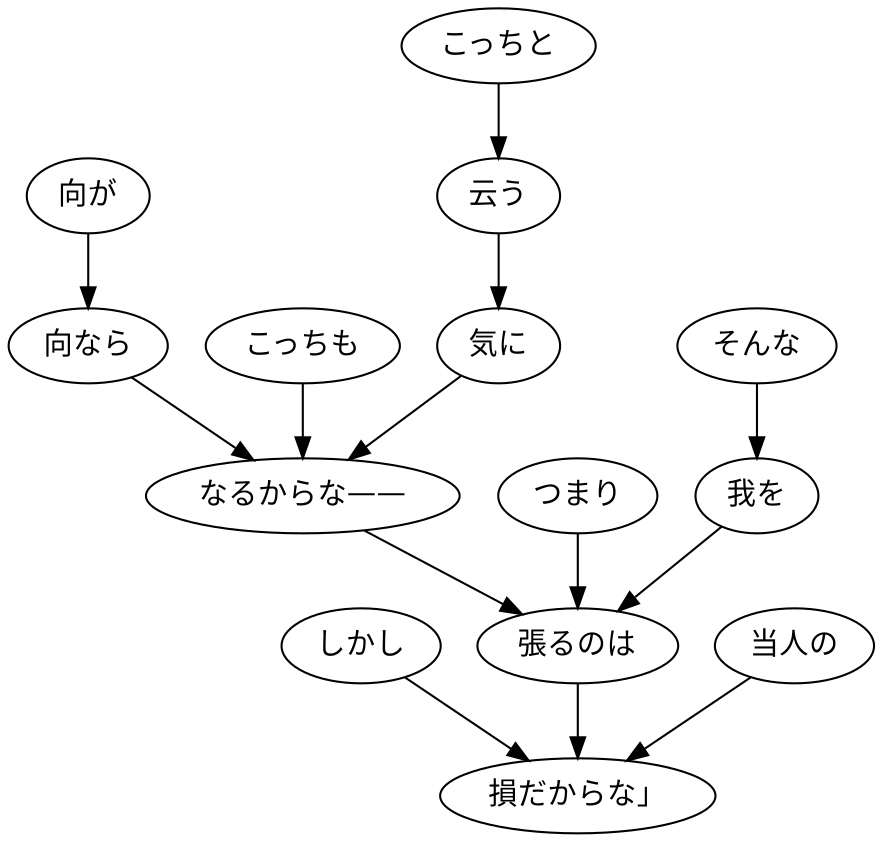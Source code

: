 digraph graph2162 {
	node0 [label="しかし"];
	node1 [label="向が"];
	node2 [label="向なら"];
	node3 [label="こっちも"];
	node4 [label="こっちと"];
	node5 [label="云う"];
	node6 [label="気に"];
	node7 [label="なるからな——"];
	node8 [label="つまり"];
	node9 [label="そんな"];
	node10 [label="我を"];
	node11 [label="張るのは"];
	node12 [label="当人の"];
	node13 [label="損だからな」"];
	node0 -> node13;
	node1 -> node2;
	node2 -> node7;
	node3 -> node7;
	node4 -> node5;
	node5 -> node6;
	node6 -> node7;
	node7 -> node11;
	node8 -> node11;
	node9 -> node10;
	node10 -> node11;
	node11 -> node13;
	node12 -> node13;
}

